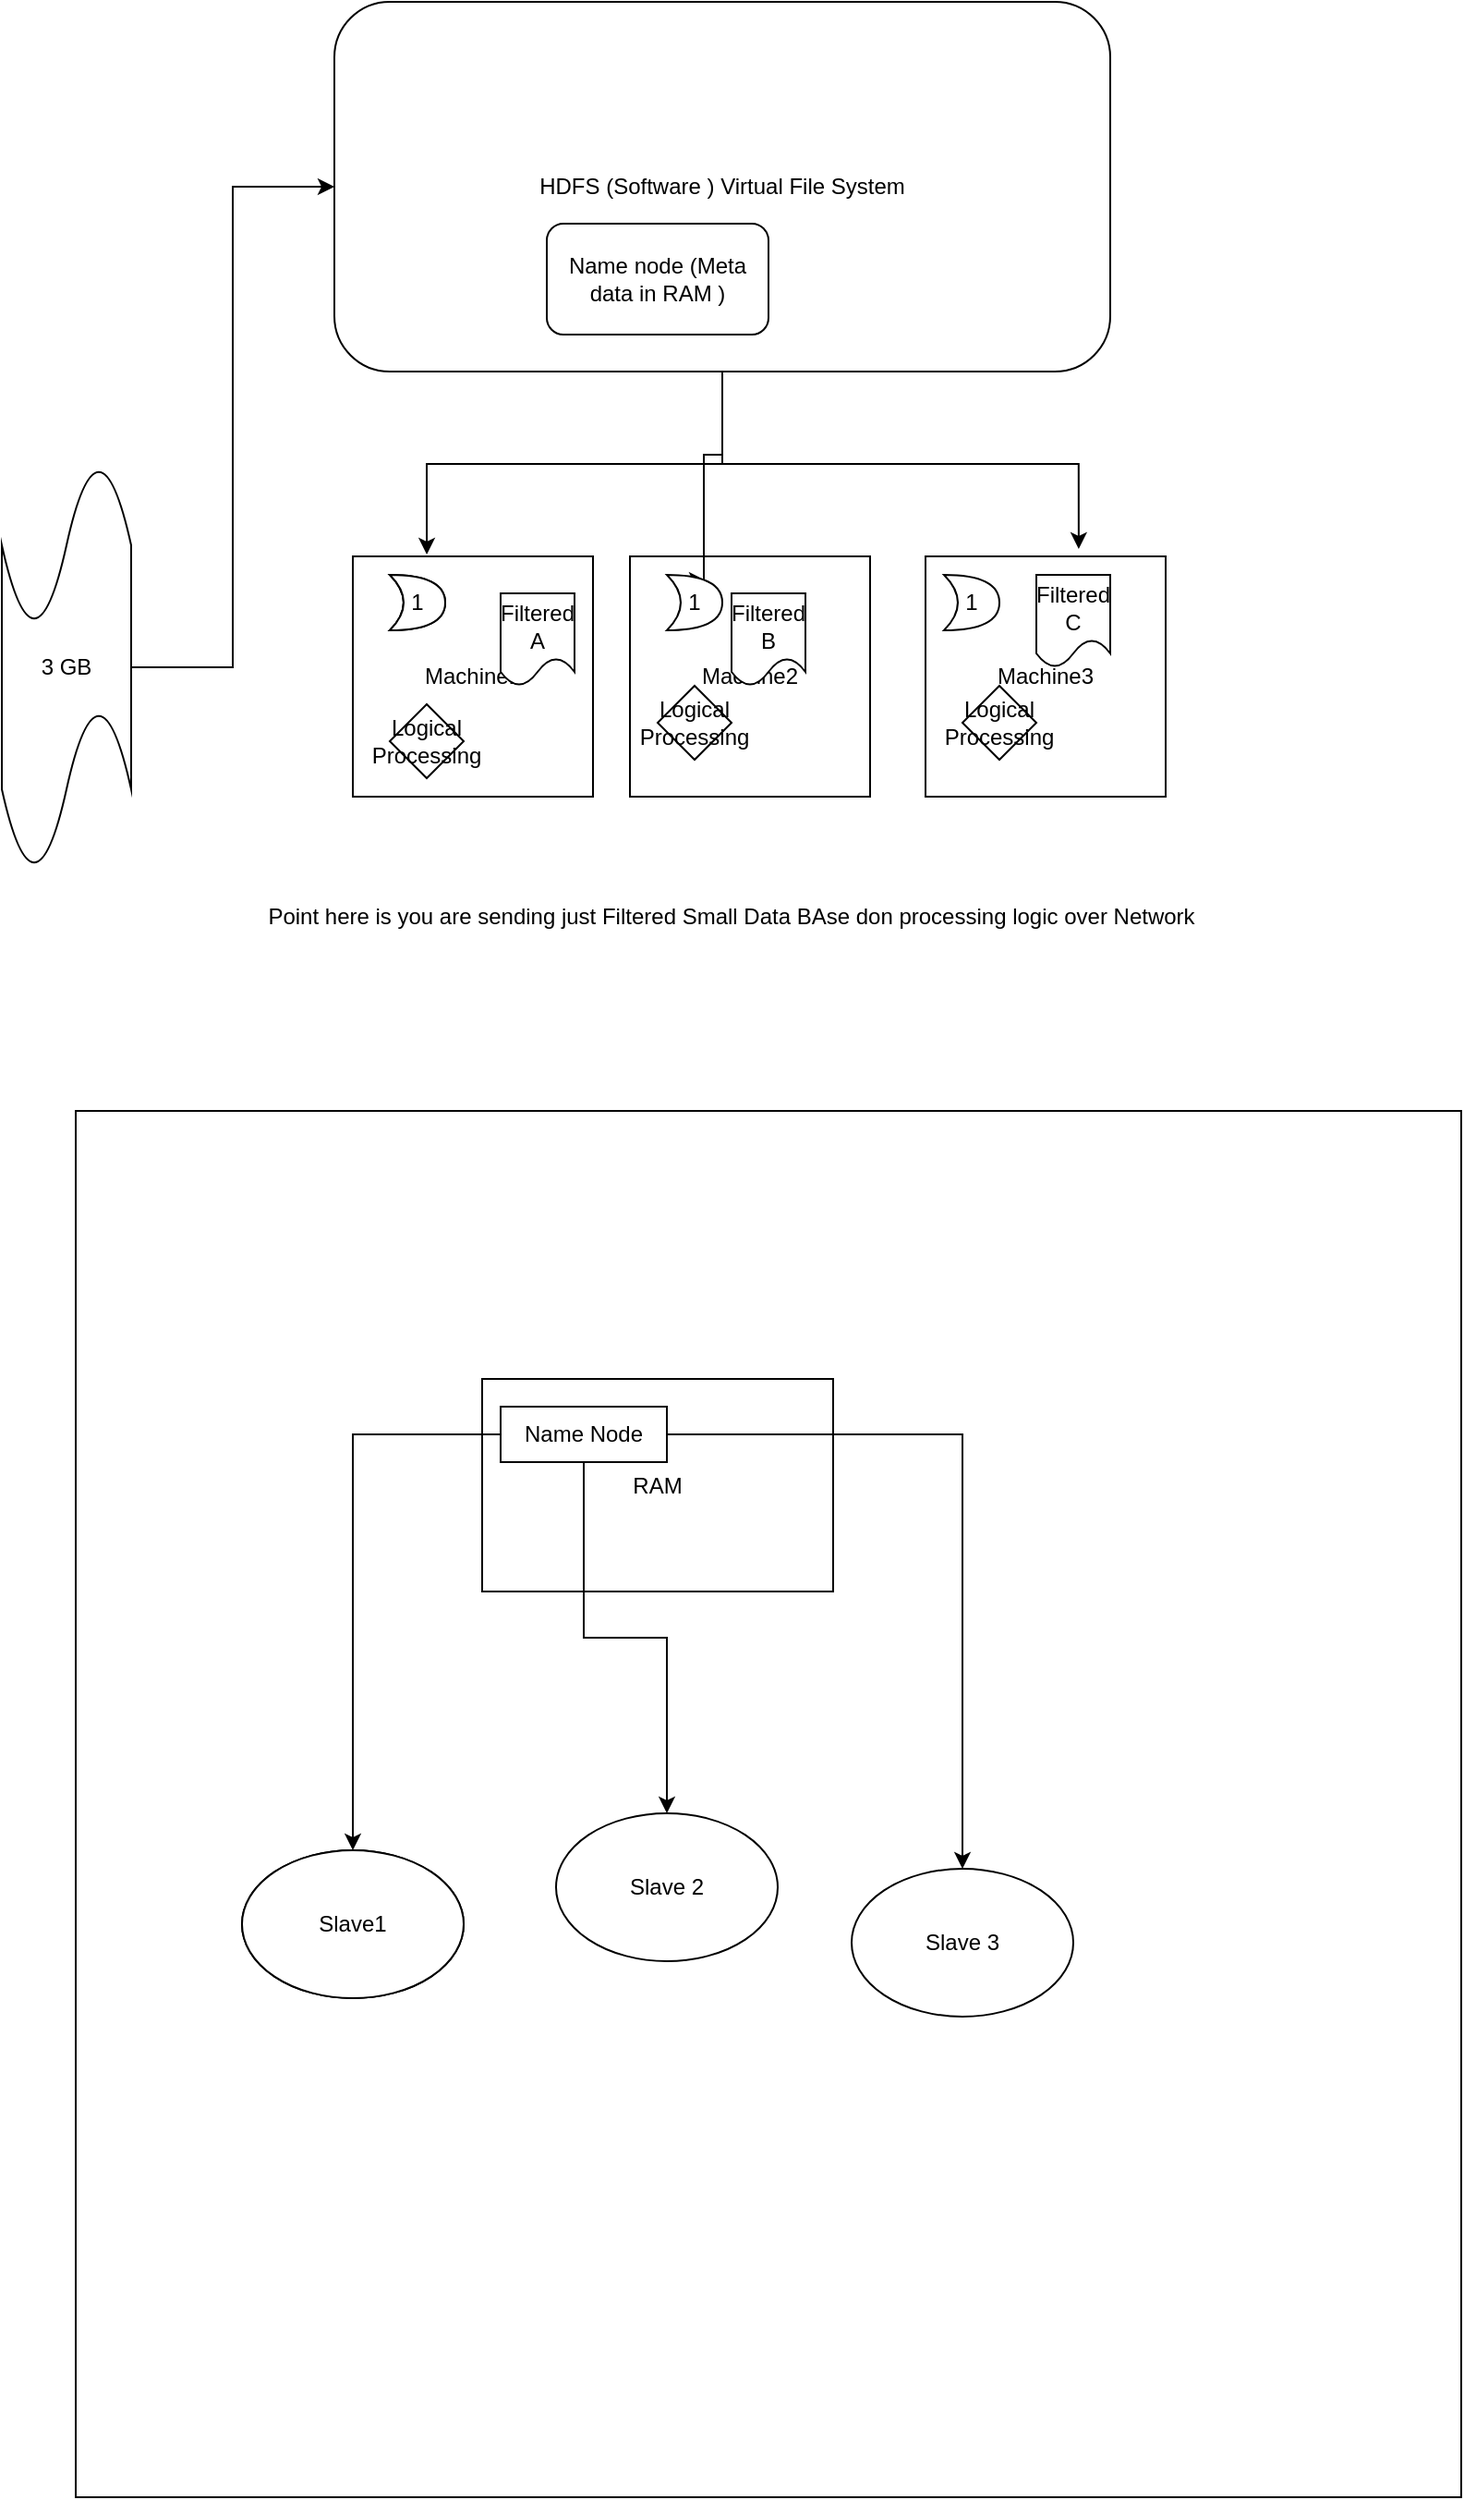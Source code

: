 <mxfile version="13.6.0" type="github">
  <diagram id="Mznainht4Pq3J4meDX-0" name="Page-1">
    <mxGraphModel dx="868" dy="1529" grid="1" gridSize="10" guides="1" tooltips="1" connect="1" arrows="1" fold="1" page="1" pageScale="1" pageWidth="850" pageHeight="1100" math="0" shadow="0">
      <root>
        <mxCell id="0" />
        <mxCell id="1" parent="0" />
        <mxCell id="CCHVtKhv5rB2ZSHDsUns-39" value="" style="rounded=0;whiteSpace=wrap;html=1;" vertex="1" parent="1">
          <mxGeometry x="305" y="710" width="120" height="60" as="geometry" />
        </mxCell>
        <mxCell id="CCHVtKhv5rB2ZSHDsUns-1" value="Machine1 " style="whiteSpace=wrap;html=1;aspect=fixed;" vertex="1" parent="1">
          <mxGeometry x="210" y="220" width="130" height="130" as="geometry" />
        </mxCell>
        <mxCell id="CCHVtKhv5rB2ZSHDsUns-3" value="Machine2 " style="whiteSpace=wrap;html=1;aspect=fixed;" vertex="1" parent="1">
          <mxGeometry x="360" y="220" width="130" height="130" as="geometry" />
        </mxCell>
        <mxCell id="CCHVtKhv5rB2ZSHDsUns-4" value="Machine3 " style="whiteSpace=wrap;html=1;aspect=fixed;" vertex="1" parent="1">
          <mxGeometry x="520" y="220" width="130" height="130" as="geometry" />
        </mxCell>
        <mxCell id="CCHVtKhv5rB2ZSHDsUns-16" style="edgeStyle=orthogonalEdgeStyle;rounded=0;orthogonalLoop=1;jettySize=auto;html=1;entryX=0.308;entryY=-0.008;entryDx=0;entryDy=0;entryPerimeter=0;" edge="1" parent="1" source="CCHVtKhv5rB2ZSHDsUns-5" target="CCHVtKhv5rB2ZSHDsUns-1">
          <mxGeometry relative="1" as="geometry" />
        </mxCell>
        <mxCell id="CCHVtKhv5rB2ZSHDsUns-17" style="edgeStyle=orthogonalEdgeStyle;rounded=0;orthogonalLoop=1;jettySize=auto;html=1;entryX=0.7;entryY=0.1;entryDx=0;entryDy=0;entryPerimeter=0;" edge="1" parent="1" source="CCHVtKhv5rB2ZSHDsUns-5" target="CCHVtKhv5rB2ZSHDsUns-10">
          <mxGeometry relative="1" as="geometry">
            <mxPoint x="400" y="210" as="targetPoint" />
            <Array as="points">
              <mxPoint x="410" y="165" />
              <mxPoint x="400" y="165" />
            </Array>
          </mxGeometry>
        </mxCell>
        <mxCell id="CCHVtKhv5rB2ZSHDsUns-18" style="edgeStyle=orthogonalEdgeStyle;rounded=0;orthogonalLoop=1;jettySize=auto;html=1;entryX=0.638;entryY=-0.031;entryDx=0;entryDy=0;entryPerimeter=0;" edge="1" parent="1" source="CCHVtKhv5rB2ZSHDsUns-5" target="CCHVtKhv5rB2ZSHDsUns-4">
          <mxGeometry relative="1" as="geometry" />
        </mxCell>
        <mxCell id="CCHVtKhv5rB2ZSHDsUns-5" value="HDFS (Software ) Virtual File System " style="rounded=1;whiteSpace=wrap;html=1;" vertex="1" parent="1">
          <mxGeometry x="200" y="-80" width="420" height="200" as="geometry" />
        </mxCell>
        <mxCell id="CCHVtKhv5rB2ZSHDsUns-15" style="edgeStyle=orthogonalEdgeStyle;rounded=0;orthogonalLoop=1;jettySize=auto;html=1;entryX=0;entryY=0.5;entryDx=0;entryDy=0;" edge="1" parent="1" source="CCHVtKhv5rB2ZSHDsUns-6" target="CCHVtKhv5rB2ZSHDsUns-5">
          <mxGeometry relative="1" as="geometry" />
        </mxCell>
        <mxCell id="CCHVtKhv5rB2ZSHDsUns-6" value="3 GB " style="shape=tape;whiteSpace=wrap;html=1;" vertex="1" parent="1">
          <mxGeometry x="20" y="170" width="70" height="220" as="geometry" />
        </mxCell>
        <mxCell id="CCHVtKhv5rB2ZSHDsUns-8" value="" style="shape=xor;whiteSpace=wrap;html=1;" vertex="1" parent="1">
          <mxGeometry x="230" y="230" width="30" height="30" as="geometry" />
        </mxCell>
        <mxCell id="CCHVtKhv5rB2ZSHDsUns-9" value="1" style="shape=xor;whiteSpace=wrap;html=1;" vertex="1" parent="1">
          <mxGeometry x="230" y="230" width="30" height="30" as="geometry" />
        </mxCell>
        <mxCell id="CCHVtKhv5rB2ZSHDsUns-10" value="1" style="shape=xor;whiteSpace=wrap;html=1;" vertex="1" parent="1">
          <mxGeometry x="380" y="230" width="30" height="30" as="geometry" />
        </mxCell>
        <mxCell id="CCHVtKhv5rB2ZSHDsUns-11" value="1" style="shape=xor;whiteSpace=wrap;html=1;" vertex="1" parent="1">
          <mxGeometry x="530" y="230" width="30" height="30" as="geometry" />
        </mxCell>
        <mxCell id="CCHVtKhv5rB2ZSHDsUns-24" value="Logical Processing " style="rhombus;whiteSpace=wrap;html=1;" vertex="1" parent="1">
          <mxGeometry x="540" y="290" width="40" height="40" as="geometry" />
        </mxCell>
        <mxCell id="CCHVtKhv5rB2ZSHDsUns-25" value="Logical Processing " style="rhombus;whiteSpace=wrap;html=1;" vertex="1" parent="1">
          <mxGeometry x="375" y="290" width="40" height="40" as="geometry" />
        </mxCell>
        <mxCell id="CCHVtKhv5rB2ZSHDsUns-26" value="Logical Processing " style="rhombus;whiteSpace=wrap;html=1;" vertex="1" parent="1">
          <mxGeometry x="230" y="300" width="40" height="40" as="geometry" />
        </mxCell>
        <mxCell id="CCHVtKhv5rB2ZSHDsUns-28" value="Filtered A" style="shape=document;whiteSpace=wrap;html=1;boundedLbl=1;" vertex="1" parent="1">
          <mxGeometry x="290" y="240" width="40" height="50" as="geometry" />
        </mxCell>
        <mxCell id="CCHVtKhv5rB2ZSHDsUns-29" value="Filtered B" style="shape=document;whiteSpace=wrap;html=1;boundedLbl=1;" vertex="1" parent="1">
          <mxGeometry x="415" y="240" width="40" height="50" as="geometry" />
        </mxCell>
        <mxCell id="CCHVtKhv5rB2ZSHDsUns-30" value="Filtered C" style="shape=document;whiteSpace=wrap;html=1;boundedLbl=1;" vertex="1" parent="1">
          <mxGeometry x="580" y="230" width="40" height="50" as="geometry" />
        </mxCell>
        <mxCell id="CCHVtKhv5rB2ZSHDsUns-31" value="Point here is you are sending just Filtered Small Data BAse don processing logic over Network " style="text;html=1;strokeColor=none;fillColor=none;align=center;verticalAlign=middle;whiteSpace=wrap;rounded=0;" vertex="1" parent="1">
          <mxGeometry x="140" y="390" width="550" height="50" as="geometry" />
        </mxCell>
        <mxCell id="CCHVtKhv5rB2ZSHDsUns-32" value="" style="whiteSpace=wrap;html=1;aspect=fixed;" vertex="1" parent="1">
          <mxGeometry x="60" y="520" width="750" height="750" as="geometry" />
        </mxCell>
        <mxCell id="CCHVtKhv5rB2ZSHDsUns-35" value="" style="ellipse;whiteSpace=wrap;html=1;" vertex="1" parent="1">
          <mxGeometry x="150" y="920" width="120" height="80" as="geometry" />
        </mxCell>
        <mxCell id="CCHVtKhv5rB2ZSHDsUns-36" value="Slave1 " style="ellipse;whiteSpace=wrap;html=1;" vertex="1" parent="1">
          <mxGeometry x="150" y="920" width="120" height="80" as="geometry" />
        </mxCell>
        <mxCell id="CCHVtKhv5rB2ZSHDsUns-37" value="Slave 2" style="ellipse;whiteSpace=wrap;html=1;" vertex="1" parent="1">
          <mxGeometry x="320" y="900" width="120" height="80" as="geometry" />
        </mxCell>
        <mxCell id="CCHVtKhv5rB2ZSHDsUns-38" value="Slave 3" style="ellipse;whiteSpace=wrap;html=1;" vertex="1" parent="1">
          <mxGeometry x="480" y="930" width="120" height="80" as="geometry" />
        </mxCell>
        <mxCell id="CCHVtKhv5rB2ZSHDsUns-43" value="RAM " style="rounded=0;whiteSpace=wrap;html=1;" vertex="1" parent="1">
          <mxGeometry x="280" y="665" width="190" height="115" as="geometry" />
        </mxCell>
        <mxCell id="CCHVtKhv5rB2ZSHDsUns-45" style="edgeStyle=orthogonalEdgeStyle;rounded=0;orthogonalLoop=1;jettySize=auto;html=1;" edge="1" parent="1" source="CCHVtKhv5rB2ZSHDsUns-44" target="CCHVtKhv5rB2ZSHDsUns-36">
          <mxGeometry relative="1" as="geometry" />
        </mxCell>
        <mxCell id="CCHVtKhv5rB2ZSHDsUns-48" style="edgeStyle=orthogonalEdgeStyle;rounded=0;orthogonalLoop=1;jettySize=auto;html=1;" edge="1" parent="1" source="CCHVtKhv5rB2ZSHDsUns-44" target="CCHVtKhv5rB2ZSHDsUns-37">
          <mxGeometry relative="1" as="geometry" />
        </mxCell>
        <mxCell id="CCHVtKhv5rB2ZSHDsUns-49" style="edgeStyle=orthogonalEdgeStyle;rounded=0;orthogonalLoop=1;jettySize=auto;html=1;" edge="1" parent="1" source="CCHVtKhv5rB2ZSHDsUns-44" target="CCHVtKhv5rB2ZSHDsUns-38">
          <mxGeometry relative="1" as="geometry" />
        </mxCell>
        <mxCell id="CCHVtKhv5rB2ZSHDsUns-44" value="Name Node" style="rounded=0;whiteSpace=wrap;html=1;" vertex="1" parent="1">
          <mxGeometry x="290" y="680" width="90" height="30" as="geometry" />
        </mxCell>
        <mxCell id="CCHVtKhv5rB2ZSHDsUns-50" value="Name node (Meta data in RAM )" style="rounded=1;whiteSpace=wrap;html=1;" vertex="1" parent="1">
          <mxGeometry x="315" y="40" width="120" height="60" as="geometry" />
        </mxCell>
      </root>
    </mxGraphModel>
  </diagram>
</mxfile>
